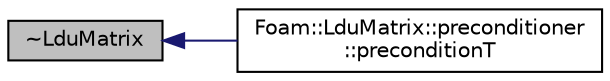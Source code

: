 digraph "~LduMatrix"
{
  bgcolor="transparent";
  edge [fontname="Helvetica",fontsize="10",labelfontname="Helvetica",labelfontsize="10"];
  node [fontname="Helvetica",fontsize="10",shape=record];
  rankdir="LR";
  Node10 [label="~LduMatrix",height=0.2,width=0.4,color="black", fillcolor="grey75", style="filled", fontcolor="black"];
  Node10 -> Node11 [dir="back",color="midnightblue",fontsize="10",style="solid",fontname="Helvetica"];
  Node11 [label="Foam::LduMatrix::preconditioner\l::preconditionT",height=0.2,width=0.4,color="black",URL="$a28117.html#ab8f1fcaefaa3f2817b44c6aff1f8b5fb",tooltip="Return wT the transpose-matrix preconditioned form of. "];
}
